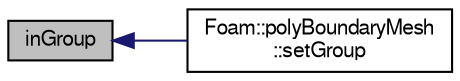 digraph "inGroup"
{
  bgcolor="transparent";
  edge [fontname="FreeSans",fontsize="10",labelfontname="FreeSans",labelfontsize="10"];
  node [fontname="FreeSans",fontsize="10",shape=record];
  rankdir="LR";
  Node1 [label="inGroup",height=0.2,width=0.4,color="black", fillcolor="grey75", style="filled" fontcolor="black"];
  Node1 -> Node2 [dir="back",color="midnightblue",fontsize="10",style="solid",fontname="FreeSans"];
  Node2 [label="Foam::polyBoundaryMesh\l::setGroup",height=0.2,width=0.4,color="black",URL="$a01855.html#a7535b571f4cbe1b8a5e78447bd5b7cb2",tooltip="Set/add group with patches. "];
}
